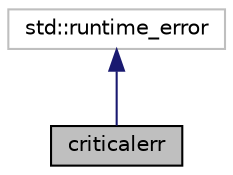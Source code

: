 digraph "criticalerr"
{
 // LATEX_PDF_SIZE
  edge [fontname="Helvetica",fontsize="10",labelfontname="Helvetica",labelfontsize="10"];
  node [fontname="Helvetica",fontsize="10",shape=record];
  Node1 [label="criticalerr",height=0.2,width=0.4,color="black", fillcolor="grey75", style="filled", fontcolor="black",tooltip="Класс для обработки критических ошибок"];
  Node2 -> Node1 [dir="back",color="midnightblue",fontsize="10",style="solid"];
  Node2 [label="std::runtime_error",height=0.2,width=0.4,color="grey75", fillcolor="white", style="filled",tooltip=" "];
}

